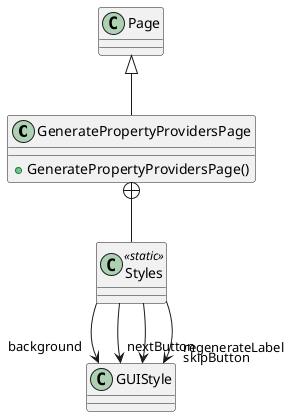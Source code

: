 @startuml
class GeneratePropertyProvidersPage {
    + GeneratePropertyProvidersPage()
}
class Styles <<static>> {
}
Page <|-- GeneratePropertyProvidersPage
GeneratePropertyProvidersPage +-- Styles
Styles --> "background" GUIStyle
Styles --> "nextButton" GUIStyle
Styles --> "skipButton" GUIStyle
Styles --> "regenerateLabel" GUIStyle
@enduml
